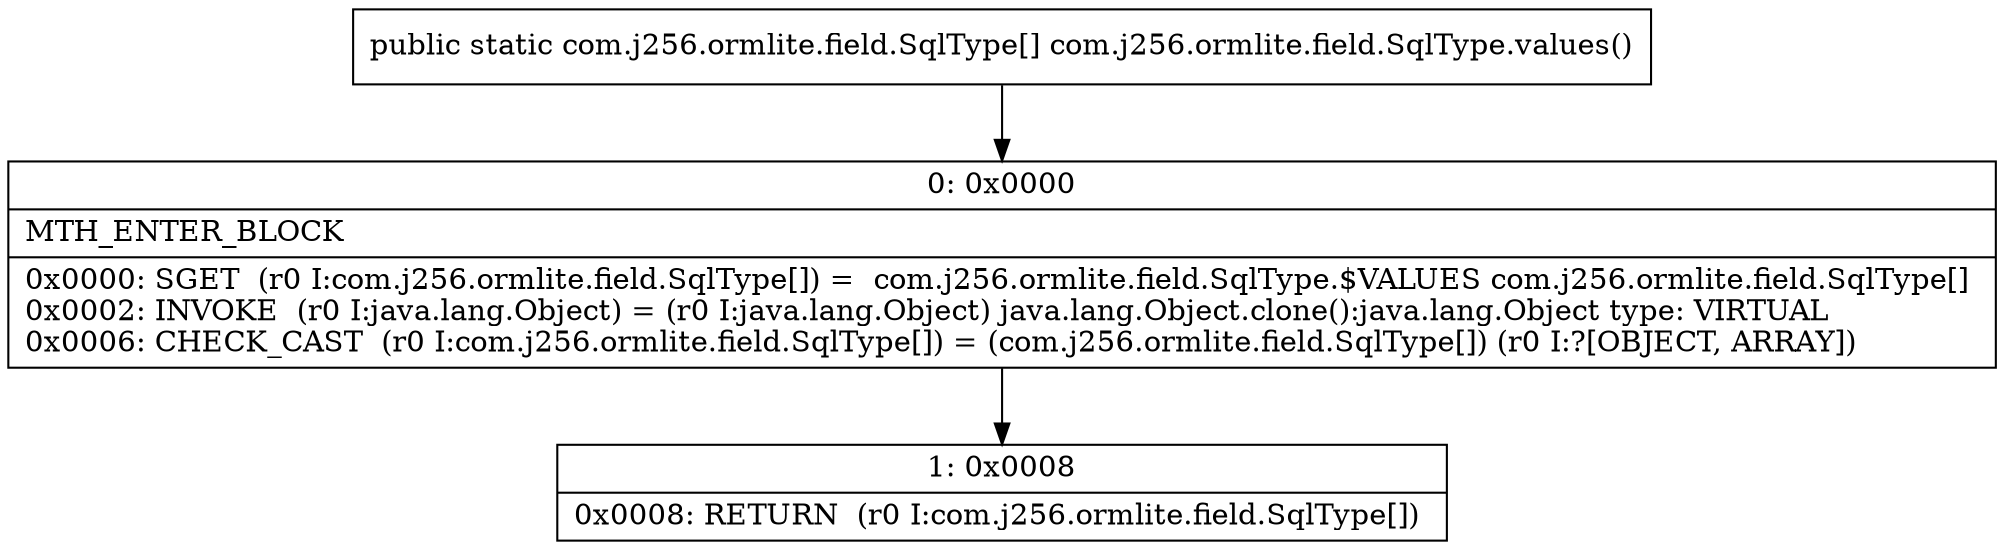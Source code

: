 digraph "CFG forcom.j256.ormlite.field.SqlType.values()[Lcom\/j256\/ormlite\/field\/SqlType;" {
Node_0 [shape=record,label="{0\:\ 0x0000|MTH_ENTER_BLOCK\l|0x0000: SGET  (r0 I:com.j256.ormlite.field.SqlType[]) =  com.j256.ormlite.field.SqlType.$VALUES com.j256.ormlite.field.SqlType[] \l0x0002: INVOKE  (r0 I:java.lang.Object) = (r0 I:java.lang.Object) java.lang.Object.clone():java.lang.Object type: VIRTUAL \l0x0006: CHECK_CAST  (r0 I:com.j256.ormlite.field.SqlType[]) = (com.j256.ormlite.field.SqlType[]) (r0 I:?[OBJECT, ARRAY]) \l}"];
Node_1 [shape=record,label="{1\:\ 0x0008|0x0008: RETURN  (r0 I:com.j256.ormlite.field.SqlType[]) \l}"];
MethodNode[shape=record,label="{public static com.j256.ormlite.field.SqlType[] com.j256.ormlite.field.SqlType.values() }"];
MethodNode -> Node_0;
Node_0 -> Node_1;
}

